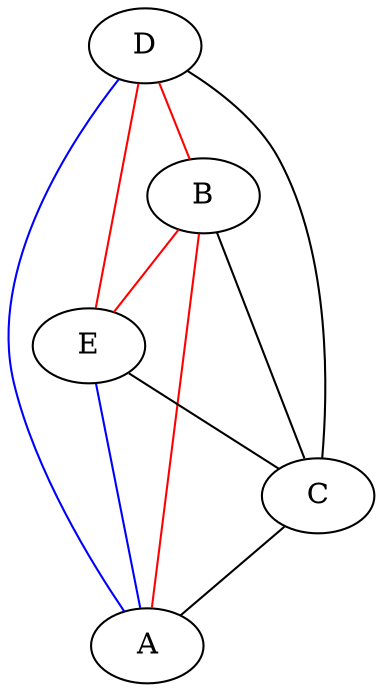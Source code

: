 strict graph "" {
D;
B;
E;
C;
A;
D -- B  [color=red];
D -- E  [color=red];
D -- C  [color=black];
D -- A  [color=blue];
B -- E  [color=red];
B -- C  [color=black];
B -- A  [color=red];
E -- C  [color=black];
E -- A  [color=blue];
C -- A  [color=black];
}
